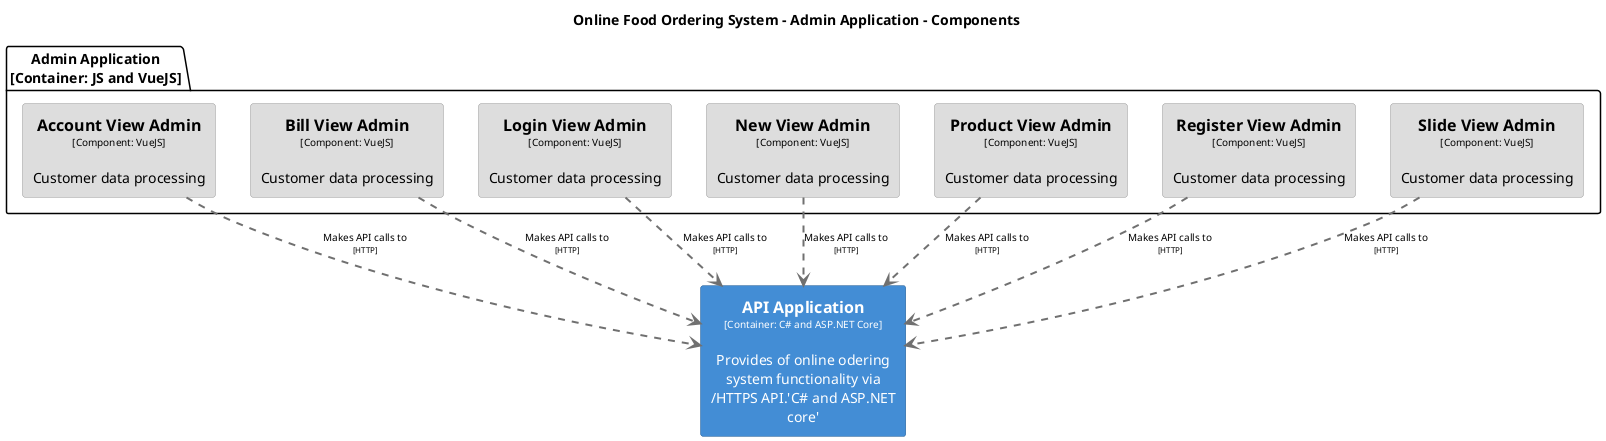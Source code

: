@startuml(id=ComponentsAdminApplication)
title Online Food Ordering System - Admin Application - Components

skinparam {
  shadowing false
  arrowFontSize 10
  defaultTextAlignment center
  wrapWidth 200
  maxMessageSize 100
}
hide stereotype
top to bottom direction
skinparam rectangle<<22>> {
  BackgroundColor #438dd5
  FontColor #ffffff
  BorderColor #2e6295
}
skinparam rectangle<<14>> {
  BackgroundColor #dddddd
  FontColor #000000
  BorderColor #9a9a9a
}
skinparam rectangle<<15>> {
  BackgroundColor #dddddd
  FontColor #000000
  BorderColor #9a9a9a
}
skinparam rectangle<<16>> {
  BackgroundColor #dddddd
  FontColor #000000
  BorderColor #9a9a9a
}
skinparam rectangle<<17>> {
  BackgroundColor #dddddd
  FontColor #000000
  BorderColor #9a9a9a
}
skinparam rectangle<<18>> {
  BackgroundColor #dddddd
  FontColor #000000
  BorderColor #9a9a9a
}
skinparam rectangle<<19>> {
  BackgroundColor #dddddd
  FontColor #000000
  BorderColor #9a9a9a
}
skinparam rectangle<<20>> {
  BackgroundColor #dddddd
  FontColor #000000
  BorderColor #9a9a9a
}
rectangle "==API Application\n<size:10>[Container: C# and ASP.NET Core]</size>\n\nProvides of online odering system functionality via /HTTPS API.'C# and ASP.NET core'" <<22>> as 22
package "Admin Application\n[Container: JS and VueJS]" {
  rectangle "==Account View Admin\n<size:10>[Component: VueJS]</size>\n\nCustomer data processing" <<14>> as 14
  rectangle "==Bill View Admin\n<size:10>[Component: VueJS]</size>\n\nCustomer data processing" <<19>> as 19
  rectangle "==Login View Admin\n<size:10>[Component: VueJS]</size>\n\nCustomer data processing" <<15>> as 15
  rectangle "==New View Admin\n<size:10>[Component: VueJS]</size>\n\nCustomer data processing" <<20>> as 20
  rectangle "==Product View Admin\n<size:10>[Component: VueJS]</size>\n\nCustomer data processing" <<17>> as 17
  rectangle "==Register View Admin\n<size:10>[Component: VueJS]</size>\n\nCustomer data processing" <<16>> as 16
  rectangle "==Slide View Admin\n<size:10>[Component: VueJS]</size>\n\nCustomer data processing" <<18>> as 18
}
14 .[#707070,thickness=2].> 22 : "Makes API calls to\n<size:8>[HTTP]</size>"
19 .[#707070,thickness=2].> 22 : "Makes API calls to\n<size:8>[HTTP]</size>"
15 .[#707070,thickness=2].> 22 : "Makes API calls to\n<size:8>[HTTP]</size>"
20 .[#707070,thickness=2].> 22 : "Makes API calls to\n<size:8>[HTTP]</size>"
17 .[#707070,thickness=2].> 22 : "Makes API calls to\n<size:8>[HTTP]</size>"
16 .[#707070,thickness=2].> 22 : "Makes API calls to\n<size:8>[HTTP]</size>"
18 .[#707070,thickness=2].> 22 : "Makes API calls to\n<size:8>[HTTP]</size>"
@enduml